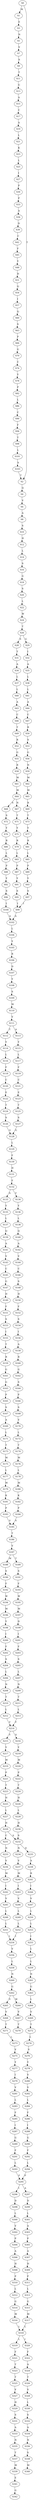 strict digraph  {
	S0 -> S1 [ label = M ];
	S0 -> S2 [ label = T ];
	S1 -> S3 [ label = E ];
	S2 -> S4 [ label = Q ];
	S3 -> S5 [ label = N ];
	S4 -> S6 [ label = V ];
	S5 -> S7 [ label = V ];
	S6 -> S8 [ label = A ];
	S7 -> S9 [ label = S ];
	S8 -> S10 [ label = S ];
	S9 -> S11 [ label = T ];
	S10 -> S12 [ label = H ];
	S11 -> S13 [ label = G ];
	S12 -> S14 [ label = L ];
	S13 -> S15 [ label = A ];
	S14 -> S16 [ label = S ];
	S15 -> S17 [ label = C ];
	S16 -> S18 [ label = G ];
	S17 -> S19 [ label = A ];
	S18 -> S20 [ label = S ];
	S19 -> S21 [ label = L ];
	S20 -> S22 [ label = L ];
	S21 -> S23 [ label = K ];
	S22 -> S24 [ label = W ];
	S23 -> S25 [ label = L ];
	S24 -> S26 [ label = T ];
	S25 -> S27 [ label = I ];
	S26 -> S28 [ label = S ];
	S26 -> S29 [ label = G ];
	S27 -> S30 [ label = P ];
	S28 -> S31 [ label = T ];
	S29 -> S32 [ label = I ];
	S30 -> S33 [ label = P ];
	S31 -> S34 [ label = A ];
	S32 -> S35 [ label = A ];
	S33 -> S36 [ label = A ];
	S34 -> S37 [ label = L ];
	S35 -> S38 [ label = L ];
	S36 -> S39 [ label = D ];
	S37 -> S40 [ label = L ];
	S38 -> S41 [ label = L ];
	S39 -> S42 [ label = C ];
	S40 -> S43 [ label = A ];
	S41 -> S44 [ label = A ];
	S42 -> S45 [ label = F ];
	S43 -> S46 [ label = C ];
	S44 -> S47 [ label = C ];
	S45 -> S48 [ label = Y ];
	S46 -> S49 [ label = T ];
	S47 -> S50 [ label = R ];
	S48 -> S51 [ label = H ];
	S49 -> S52 [ label = R ];
	S50 -> S53 [ label = S ];
	S51 -> S54 [ label = Q ];
	S52 -> S55 [ label = G ];
	S53 -> S56 [ label = G ];
	S54 -> S57 [ label = I ];
	S55 -> S58 [ label = R ];
	S56 -> S59 [ label = N ];
	S57 -> S60 [ label = Q ];
	S58 -> S61 [ label = M ];
	S59 -> S62 [ label = M ];
	S60 -> S63 [ label = S ];
	S61 -> S64 [ label = M ];
	S62 -> S65 [ label = M ];
	S63 -> S66 [ label = P ];
	S64 -> S67 [ label = N ];
	S64 -> S68 [ label = S ];
	S65 -> S69 [ label = R ];
	S66 -> S70 [ label = G ];
	S67 -> S71 [ label = T ];
	S68 -> S72 [ label = S ];
	S69 -> S73 [ label = T ];
	S70 -> S74 [ label = C ];
	S71 -> S75 [ label = Y ];
	S72 -> S76 [ label = Y ];
	S73 -> S77 [ label = Y ];
	S74 -> S78 [ label = Y ];
	S75 -> S79 [ label = R ];
	S76 -> S80 [ label = R ];
	S77 -> S81 [ label = R ];
	S78 -> S82 [ label = P ];
	S79 -> S83 [ label = L ];
	S80 -> S84 [ label = L ];
	S81 -> S85 [ label = L ];
	S82 -> S86 [ label = L ];
	S83 -> S87 [ label = P ];
	S84 -> S88 [ label = P ];
	S85 -> S89 [ label = P ];
	S86 -> S90 [ label = C ];
	S87 -> S91 [ label = Y ];
	S88 -> S92 [ label = Y ];
	S89 -> S93 [ label = Y ];
	S90 -> S94 [ label = F ];
	S91 -> S95 [ label = S ];
	S92 -> S96 [ label = S ];
	S93 -> S97 [ label = S ];
	S94 -> S98 [ label = T ];
	S95 -> S99 [ label = I ];
	S96 -> S100 [ label = I ];
	S97 -> S99 [ label = I ];
	S98 -> S101 [ label = L ];
	S99 -> S102 [ label = A ];
	S100 -> S102 [ label = A ];
	S101 -> S103 [ label = S ];
	S102 -> S104 [ label = L ];
	S103 -> S2 [ label = T ];
	S104 -> S105 [ label = Y ];
	S105 -> S106 [ label = R ];
	S106 -> S107 [ label = D ];
	S107 -> S108 [ label = Y ];
	S108 -> S109 [ label = S ];
	S109 -> S110 [ label = M ];
	S110 -> S111 [ label = V ];
	S111 -> S112 [ label = T ];
	S111 -> S113 [ label = A ];
	S112 -> S114 [ label = Y ];
	S113 -> S115 [ label = Y ];
	S114 -> S116 [ label = L ];
	S115 -> S117 [ label = L ];
	S116 -> S118 [ label = F ];
	S117 -> S119 [ label = F ];
	S118 -> S120 [ label = C ];
	S119 -> S121 [ label = C ];
	S120 -> S122 [ label = E ];
	S121 -> S123 [ label = E ];
	S122 -> S124 [ label = T ];
	S123 -> S125 [ label = T ];
	S124 -> S126 [ label = S ];
	S125 -> S127 [ label = S ];
	S126 -> S128 [ label = G ];
	S127 -> S128 [ label = G ];
	S128 -> S129 [ label = L ];
	S129 -> S130 [ label = F ];
	S130 -> S131 [ label = H ];
	S131 -> S132 [ label = F ];
	S132 -> S133 [ label = S ];
	S132 -> S134 [ label = F ];
	S133 -> S135 [ label = Y ];
	S134 -> S136 [ label = Y ];
	S135 -> S137 [ label = L ];
	S136 -> S138 [ label = L ];
	S137 -> S139 [ label = Q ];
	S138 -> S140 [ label = Q ];
	S139 -> S141 [ label = A ];
	S140 -> S142 [ label = A ];
	S141 -> S143 [ label = V ];
	S142 -> S144 [ label = V ];
	S143 -> S145 [ label = C ];
	S144 -> S146 [ label = C ];
	S145 -> S147 [ label = G ];
	S146 -> S148 [ label = S ];
	S147 -> S149 [ label = H ];
	S148 -> S150 [ label = H ];
	S149 -> S151 [ label = F ];
	S150 -> S152 [ label = F ];
	S151 -> S153 [ label = S ];
	S152 -> S154 [ label = S ];
	S153 -> S155 [ label = I ];
	S154 -> S156 [ label = I ];
	S155 -> S157 [ label = T ];
	S156 -> S158 [ label = A ];
	S157 -> S159 [ label = R ];
	S158 -> S160 [ label = R ];
	S159 -> S161 [ label = G ];
	S160 -> S162 [ label = G ];
	S161 -> S163 [ label = G ];
	S162 -> S164 [ label = S ];
	S163 -> S165 [ label = P ];
	S164 -> S166 [ label = P ];
	S165 -> S167 [ label = S ];
	S166 -> S168 [ label = S ];
	S167 -> S169 [ label = A ];
	S168 -> S170 [ label = V ];
	S169 -> S171 [ label = L ];
	S170 -> S172 [ label = L ];
	S171 -> S173 [ label = T ];
	S172 -> S174 [ label = T ];
	S173 -> S175 [ label = M ];
	S174 -> S176 [ label = M ];
	S175 -> S177 [ label = L ];
	S176 -> S178 [ label = L ];
	S177 -> S179 [ label = M ];
	S178 -> S180 [ label = M ];
	S179 -> S181 [ label = K ];
	S180 -> S182 [ label = K ];
	S181 -> S183 [ label = P ];
	S182 -> S184 [ label = P ];
	S183 -> S185 [ label = V ];
	S184 -> S185 [ label = V ];
	S185 -> S186 [ label = T ];
	S186 -> S187 [ label = V ];
	S187 -> S188 [ label = M ];
	S187 -> S189 [ label = T ];
	S188 -> S190 [ label = S ];
	S189 -> S191 [ label = S ];
	S190 -> S192 [ label = F ];
	S191 -> S193 [ label = F ];
	S192 -> S194 [ label = W ];
	S193 -> S195 [ label = W ];
	S194 -> S196 [ label = M ];
	S195 -> S197 [ label = M ];
	S196 -> S198 [ label = Y ];
	S197 -> S199 [ label = D ];
	S198 -> S200 [ label = I ];
	S199 -> S201 [ label = I ];
	S200 -> S202 [ label = F ];
	S201 -> S203 [ label = F ];
	S202 -> S204 [ label = S ];
	S203 -> S205 [ label = S ];
	S204 -> S206 [ label = L ];
	S205 -> S207 [ label = L ];
	S206 -> S208 [ label = N ];
	S207 -> S209 [ label = N ];
	S208 -> S210 [ label = T ];
	S209 -> S211 [ label = T ];
	S210 -> S212 [ label = L ];
	S211 -> S213 [ label = L ];
	S212 -> S214 [ label = F ];
	S213 -> S214 [ label = F ];
	S214 -> S215 [ label = Y ];
	S214 -> S216 [ label = S ];
	S215 -> S217 [ label = Y ];
	S216 -> S218 [ label = Y ];
	S217 -> S219 [ label = M ];
	S218 -> S220 [ label = M ];
	S219 -> S221 [ label = P ];
	S220 -> S222 [ label = P ];
	S221 -> S223 [ label = T ];
	S222 -> S224 [ label = T ];
	S223 -> S225 [ label = H ];
	S224 -> S226 [ label = H ];
	S225 -> S227 [ label = L ];
	S226 -> S228 [ label = L ];
	S227 -> S229 [ label = H ];
	S228 -> S230 [ label = H ];
	S229 -> S231 [ label = C ];
	S229 -> S232 [ label = S ];
	S230 -> S232 [ label = S ];
	S231 -> S233 [ label = N ];
	S232 -> S234 [ label = N ];
	S232 -> S235 [ label = D ];
	S233 -> S236 [ label = V ];
	S234 -> S237 [ label = V ];
	S235 -> S238 [ label = A ];
	S236 -> S239 [ label = M ];
	S237 -> S240 [ label = M ];
	S238 -> S241 [ label = R ];
	S239 -> S242 [ label = I ];
	S240 -> S243 [ label = I ];
	S241 -> S244 [ label = I ];
	S242 -> S245 [ label = V ];
	S243 -> S246 [ label = V ];
	S244 -> S247 [ label = V ];
	S245 -> S248 [ label = L ];
	S246 -> S249 [ label = L ];
	S247 -> S250 [ label = L ];
	S248 -> S251 [ label = L ];
	S249 -> S252 [ label = L ];
	S250 -> S253 [ label = L ];
	S251 -> S254 [ label = I ];
	S252 -> S254 [ label = I ];
	S253 -> S255 [ label = I ];
	S254 -> S256 [ label = V ];
	S255 -> S257 [ label = L ];
	S256 -> S258 [ label = L ];
	S257 -> S259 [ label = L ];
	S258 -> S260 [ label = N ];
	S259 -> S261 [ label = N ];
	S260 -> S262 [ label = G ];
	S261 -> S263 [ label = G ];
	S262 -> S264 [ label = M ];
	S262 -> S265 [ label = V ];
	S263 -> S266 [ label = L ];
	S264 -> S267 [ label = V ];
	S265 -> S268 [ label = V ];
	S266 -> S269 [ label = V ];
	S267 -> S270 [ label = T ];
	S268 -> S271 [ label = T ];
	S269 -> S272 [ label = T ];
	S271 -> S273 [ label = L ];
	S272 -> S274 [ label = L ];
	S273 -> S275 [ label = V ];
	S274 -> S276 [ label = V ];
	S275 -> S277 [ label = Y ];
	S276 -> S278 [ label = Y ];
	S277 -> S279 [ label = I ];
	S278 -> S280 [ label = V ];
	S279 -> S281 [ label = V ];
	S280 -> S282 [ label = V ];
	S281 -> S283 [ label = L ];
	S282 -> S284 [ label = L ];
	S283 -> S285 [ label = F ];
	S284 -> S286 [ label = F ];
	S285 -> S287 [ label = I ];
	S286 -> S288 [ label = I ];
	S287 -> S289 [ label = G ];
	S288 -> S290 [ label = G ];
	S289 -> S291 [ label = F ];
	S290 -> S292 [ label = F ];
	S291 -> S293 [ label = L ];
	S292 -> S294 [ label = L ];
	S293 -> S295 [ label = P ];
	S294 -> S295 [ label = P ];
	S295 -> S296 [ label = I ];
	S295 -> S297 [ label = A ];
	S296 -> S298 [ label = D ];
	S297 -> S299 [ label = D ];
	S298 -> S300 [ label = L ];
	S299 -> S301 [ label = L ];
	S300 -> S302 [ label = V ];
	S301 -> S303 [ label = A ];
	S302 -> S304 [ label = P ];
	S303 -> S305 [ label = P ];
	S304 -> S306 [ label = A ];
	S305 -> S307 [ label = A ];
	S306 -> S308 [ label = H ];
	S307 -> S309 [ label = H ];
	S308 -> S310 [ label = P ];
	S309 -> S311 [ label = P ];
	S310 -> S312 [ label = L ];
	S311 -> S313 [ label = L ];
	S312 -> S314 [ label = G ];
	S313 -> S315 [ label = G ];
	S314 -> S316 [ label = M ];
	S315 -> S317 [ label = M ];
	S316 -> S318 [ label = L ];
	S317 -> S318 [ label = L ];
	S318 -> S319 [ label = L ];
	S318 -> S320 [ label = I ];
	S319 -> S321 [ label = F ];
	S320 -> S322 [ label = F ];
	S321 -> S323 [ label = T ];
	S322 -> S324 [ label = A ];
	S323 -> S325 [ label = T ];
	S324 -> S326 [ label = T ];
	S325 -> S327 [ label = V ];
	S326 -> S328 [ label = V ];
	S327 -> S329 [ label = H ];
	S328 -> S330 [ label = L ];
	S329 -> S331 [ label = S ];
	S330 -> S332 [ label = S ];
	S331 -> S333 [ label = A ];
	S332 -> S334 [ label = A ];
	S333 -> S335 [ label = N ];
	S334 -> S336 [ label = N ];
	S335 -> S337 [ label = T ];
	S336 -> S338 [ label = S ];
	S337 -> S339 [ label = M ];
	S338 -> S340 [ label = M ];
	S339 -> S341 [ label = E ];
	S341 -> S342 [ label = G ];
}
